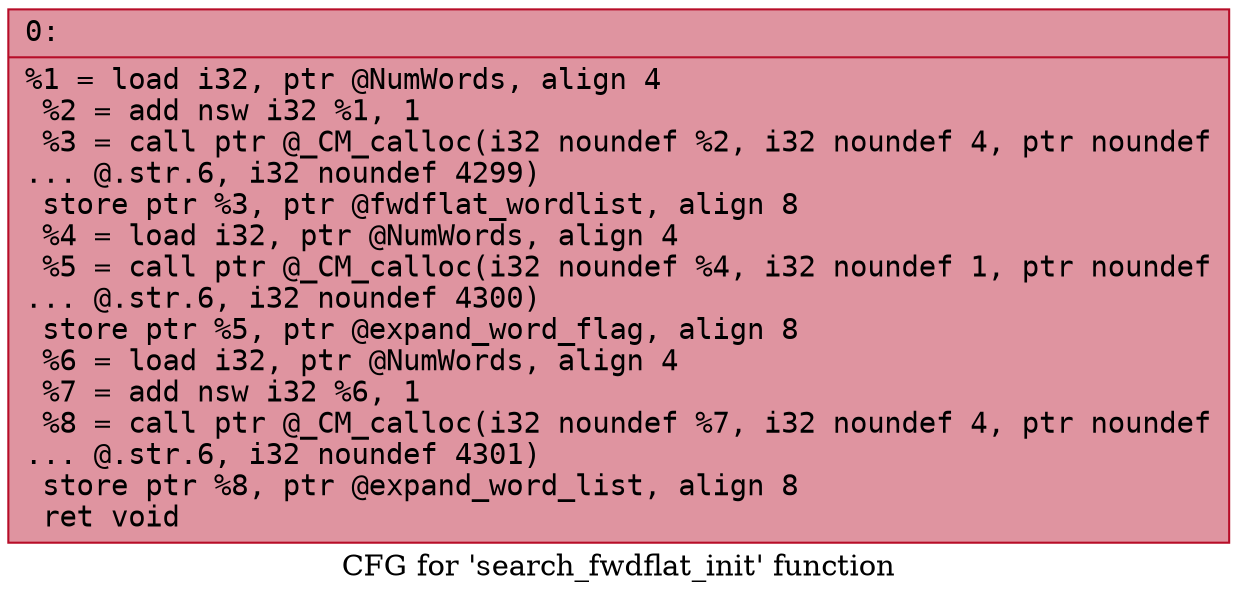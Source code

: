 digraph "CFG for 'search_fwdflat_init' function" {
	label="CFG for 'search_fwdflat_init' function";

	Node0x600002031e50 [shape=record,color="#b70d28ff", style=filled, fillcolor="#b70d2870" fontname="Courier",label="{0:\l|  %1 = load i32, ptr @NumWords, align 4\l  %2 = add nsw i32 %1, 1\l  %3 = call ptr @_CM_calloc(i32 noundef %2, i32 noundef 4, ptr noundef\l... @.str.6, i32 noundef 4299)\l  store ptr %3, ptr @fwdflat_wordlist, align 8\l  %4 = load i32, ptr @NumWords, align 4\l  %5 = call ptr @_CM_calloc(i32 noundef %4, i32 noundef 1, ptr noundef\l... @.str.6, i32 noundef 4300)\l  store ptr %5, ptr @expand_word_flag, align 8\l  %6 = load i32, ptr @NumWords, align 4\l  %7 = add nsw i32 %6, 1\l  %8 = call ptr @_CM_calloc(i32 noundef %7, i32 noundef 4, ptr noundef\l... @.str.6, i32 noundef 4301)\l  store ptr %8, ptr @expand_word_list, align 8\l  ret void\l}"];
}
